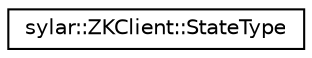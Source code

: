 digraph "类继承关系图"
{
 // LATEX_PDF_SIZE
  edge [fontname="Helvetica",fontsize="10",labelfontname="Helvetica",labelfontsize="10"];
  node [fontname="Helvetica",fontsize="10",shape=record];
  rankdir="LR";
  Node0 [label="sylar::ZKClient::StateType",height=0.2,width=0.4,color="black", fillcolor="white", style="filled",URL="$classsylar_1_1ZKClient_1_1StateType.html",tooltip=" "];
}

